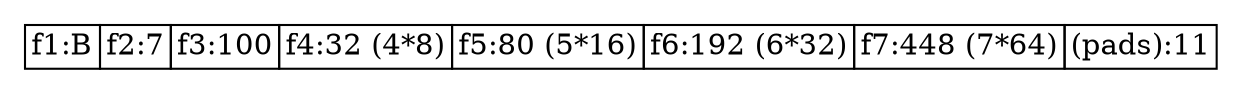 digraph G {
  rankdir = LR;
  node [shape=plaintext];
  edge [arrowhead=vee];

  n0 [label=<
    <TABLE BORDER="0" CELLBORDER="1" CELLSPACING="0">
      <TR><TD>f1:B</TD><TD>f2:7</TD><TD>f3:100</TD><TD>f4:32 (4*8)</TD><TD>f5:80 (5*16)</TD><TD>f6:192 (6*32)</TD><TD>f7:448 (7*64)</TD><TD>(pads):11</TD></TR>
    </TABLE>
  >];

}